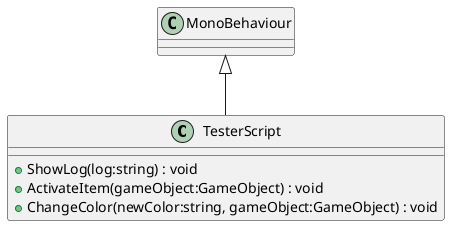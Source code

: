 @startuml
class TesterScript {
    + ShowLog(log:string) : void
    + ActivateItem(gameObject:GameObject) : void
    + ChangeColor(newColor:string, gameObject:GameObject) : void
}
MonoBehaviour <|-- TesterScript
@enduml
